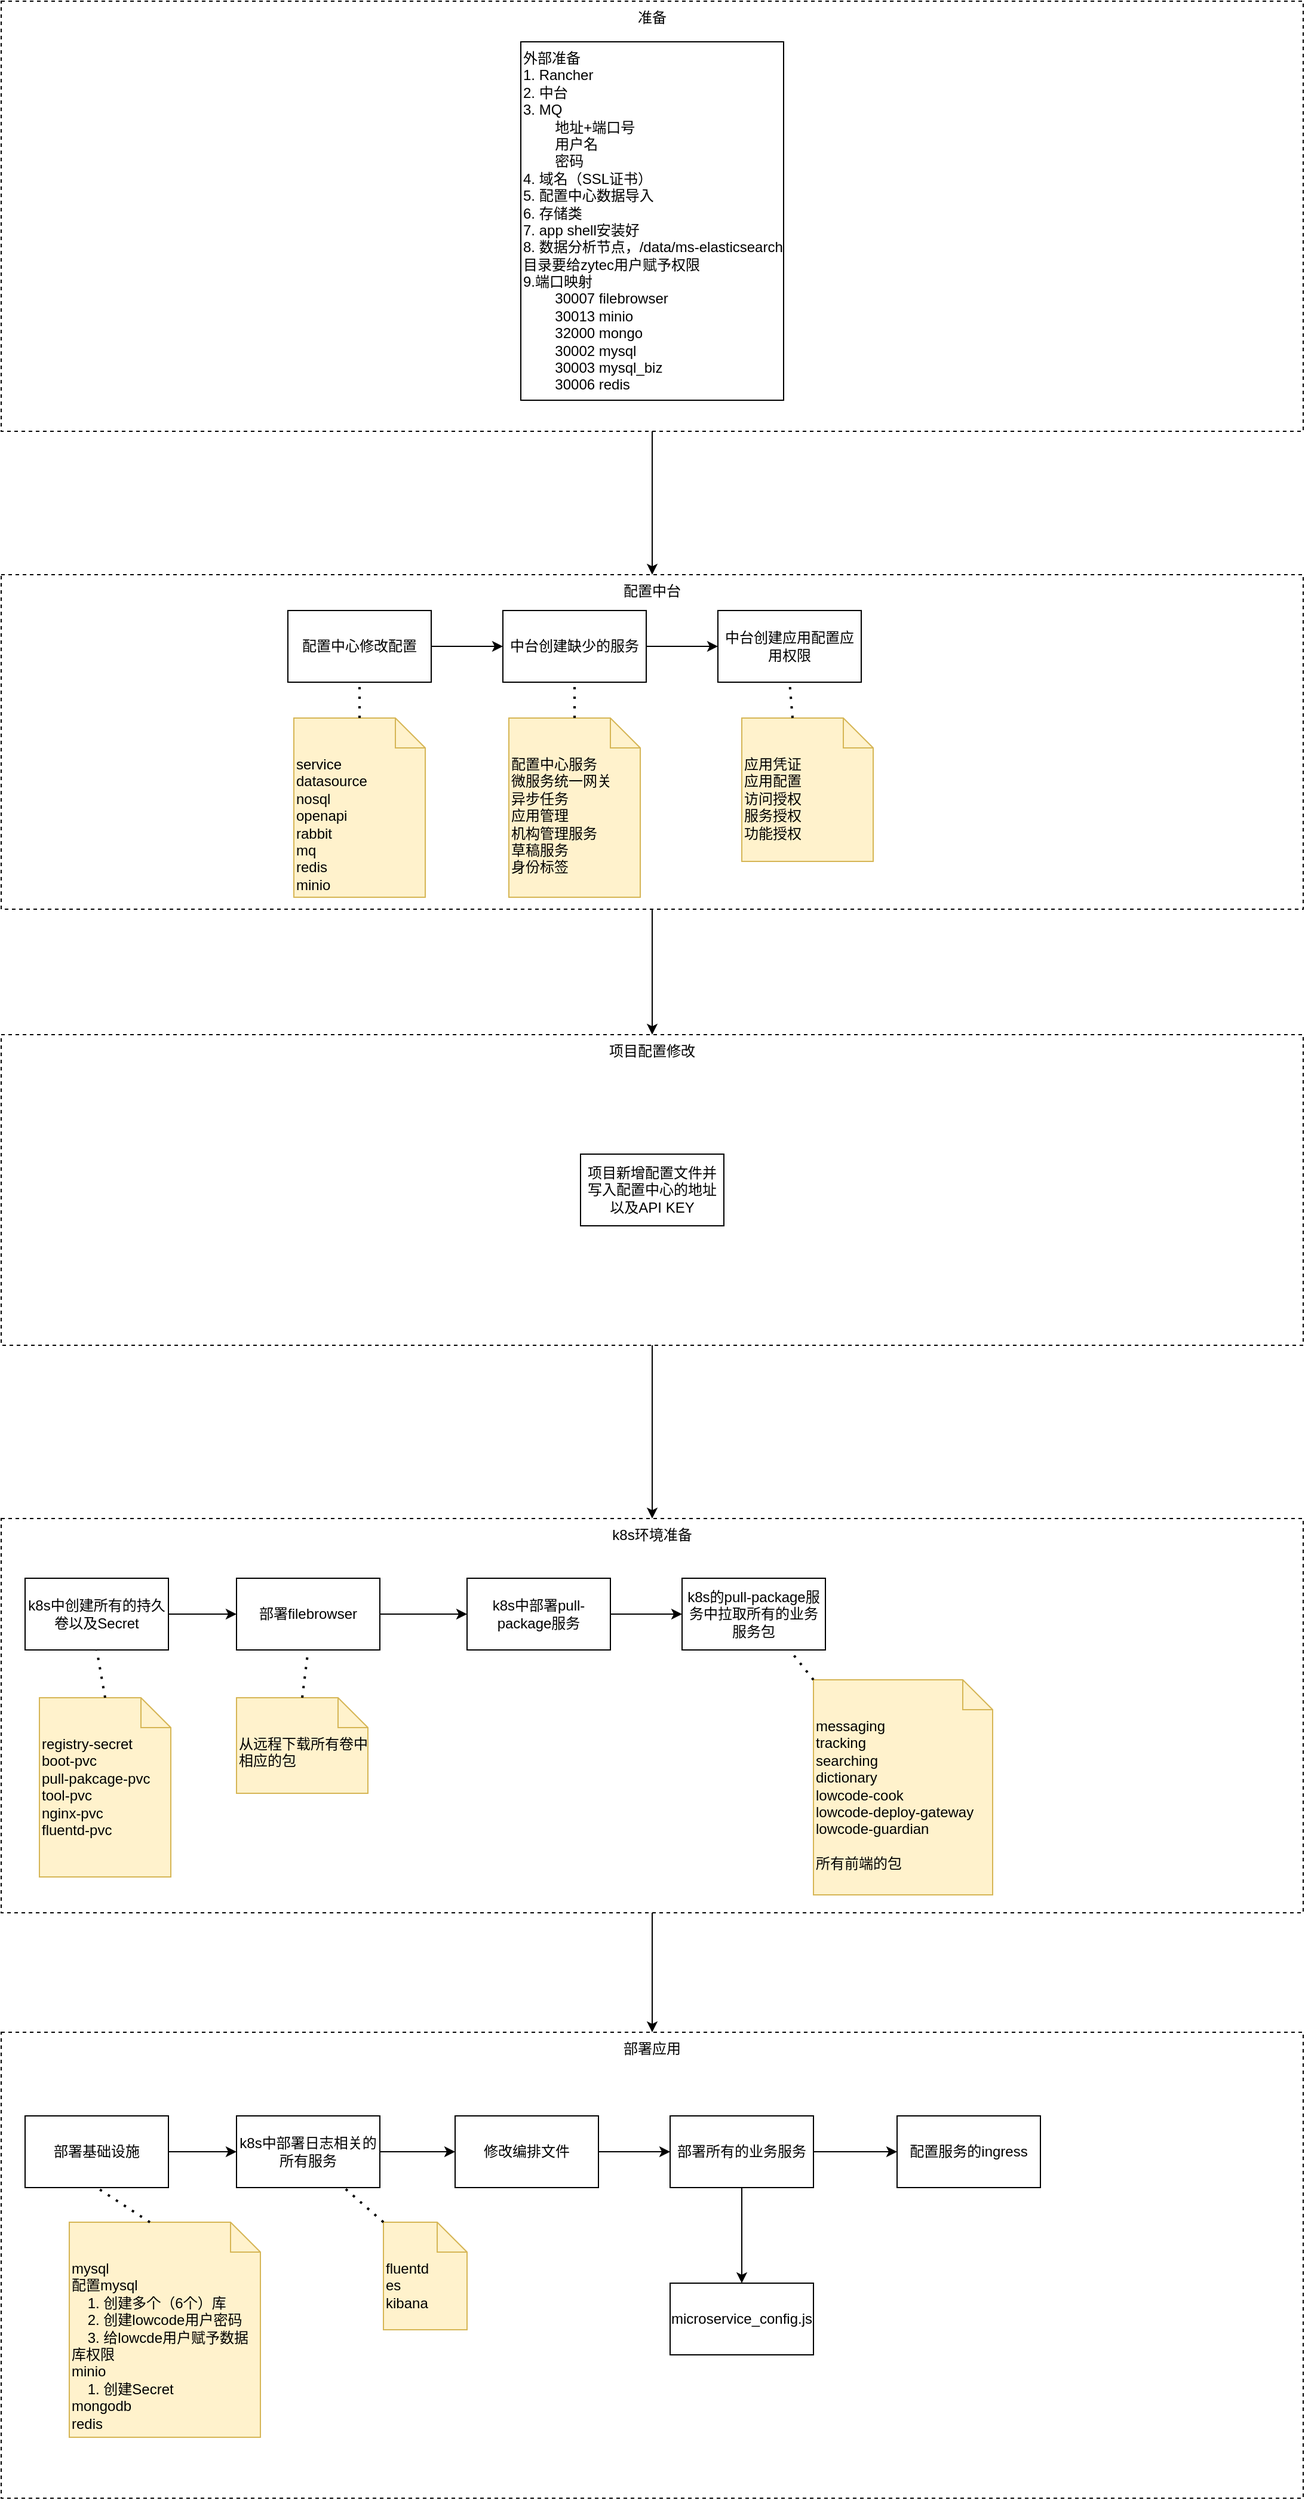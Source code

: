 <mxfile version="24.7.4">
  <diagram id="C5RBs43oDa-KdzZeNtuy" name="Page-1">
    <mxGraphModel dx="2494" dy="1930" grid="1" gridSize="10" guides="1" tooltips="1" connect="1" arrows="1" fold="1" page="1" pageScale="1" pageWidth="827" pageHeight="1169" math="0" shadow="0">
      <root>
        <mxCell id="WIyWlLk6GJQsqaUBKTNV-0" />
        <mxCell id="WIyWlLk6GJQsqaUBKTNV-1" parent="WIyWlLk6GJQsqaUBKTNV-0" />
        <mxCell id="bLoDom8n8q_n5jIfxJ7S-91" value="项目配置修改" style="rounded=0;whiteSpace=wrap;html=1;align=center;verticalAlign=top;fontFamily=Helvetica;fontSize=12;fontColor=default;fillColor=none;gradientColor=none;dashed=1;" parent="WIyWlLk6GJQsqaUBKTNV-1" vertex="1">
          <mxGeometry x="-470" y="325" width="1090" height="260" as="geometry" />
        </mxCell>
        <mxCell id="bLoDom8n8q_n5jIfxJ7S-105" value="" style="edgeStyle=none;rounded=0;orthogonalLoop=1;jettySize=auto;html=1;fontFamily=Helvetica;fontSize=12;fontColor=default;entryX=0.5;entryY=0;entryDx=0;entryDy=0;" parent="WIyWlLk6GJQsqaUBKTNV-1" source="bLoDom8n8q_n5jIfxJ7S-104" target="bLoDom8n8q_n5jIfxJ7S-90" edge="1">
          <mxGeometry relative="1" as="geometry" />
        </mxCell>
        <mxCell id="bLoDom8n8q_n5jIfxJ7S-104" value="准备" style="rounded=0;whiteSpace=wrap;html=1;align=center;verticalAlign=top;fontFamily=Helvetica;fontSize=12;fontColor=default;fillColor=none;gradientColor=none;dashed=1;" parent="WIyWlLk6GJQsqaUBKTNV-1" vertex="1">
          <mxGeometry x="-470" y="-540" width="1090" height="360" as="geometry" />
        </mxCell>
        <mxCell id="bLoDom8n8q_n5jIfxJ7S-93" value="部署应用" style="rounded=0;whiteSpace=wrap;html=1;align=center;verticalAlign=top;fontFamily=Helvetica;fontSize=12;fontColor=default;fillColor=none;gradientColor=none;dashed=1;" parent="WIyWlLk6GJQsqaUBKTNV-1" vertex="1">
          <mxGeometry x="-470" y="1160" width="1090" height="390" as="geometry" />
        </mxCell>
        <mxCell id="bLoDom8n8q_n5jIfxJ7S-108" style="edgeStyle=none;rounded=0;orthogonalLoop=1;jettySize=auto;html=1;exitX=0.5;exitY=1;exitDx=0;exitDy=0;fontFamily=Helvetica;fontSize=12;fontColor=default;" parent="WIyWlLk6GJQsqaUBKTNV-1" source="bLoDom8n8q_n5jIfxJ7S-92" target="bLoDom8n8q_n5jIfxJ7S-93" edge="1">
          <mxGeometry relative="1" as="geometry" />
        </mxCell>
        <mxCell id="bLoDom8n8q_n5jIfxJ7S-92" value="k8s环境准备" style="rounded=0;whiteSpace=wrap;html=1;align=center;verticalAlign=top;fontFamily=Helvetica;fontSize=12;fontColor=default;fillColor=none;gradientColor=none;dashed=1;" parent="WIyWlLk6GJQsqaUBKTNV-1" vertex="1">
          <mxGeometry x="-470" y="730" width="1090" height="330" as="geometry" />
        </mxCell>
        <mxCell id="bLoDom8n8q_n5jIfxJ7S-106" style="edgeStyle=none;rounded=0;orthogonalLoop=1;jettySize=auto;html=1;exitX=0.5;exitY=1;exitDx=0;exitDy=0;entryX=0.5;entryY=0;entryDx=0;entryDy=0;fontFamily=Helvetica;fontSize=12;fontColor=default;" parent="WIyWlLk6GJQsqaUBKTNV-1" source="bLoDom8n8q_n5jIfxJ7S-90" target="bLoDom8n8q_n5jIfxJ7S-91" edge="1">
          <mxGeometry relative="1" as="geometry" />
        </mxCell>
        <mxCell id="bLoDom8n8q_n5jIfxJ7S-90" value="配置中台" style="rounded=0;whiteSpace=wrap;html=1;align=center;verticalAlign=top;fontFamily=Helvetica;fontSize=12;fontColor=default;fillColor=none;gradientColor=none;dashed=1;" parent="WIyWlLk6GJQsqaUBKTNV-1" vertex="1">
          <mxGeometry x="-470" y="-60" width="1090" height="280" as="geometry" />
        </mxCell>
        <mxCell id="Xh9s7hepuEPgODtvEkjb-1" value="" style="edgeStyle=orthogonalEdgeStyle;rounded=0;orthogonalLoop=1;jettySize=auto;html=1;" parent="WIyWlLk6GJQsqaUBKTNV-1" source="bLoDom8n8q_n5jIfxJ7S-40" target="Xh9s7hepuEPgODtvEkjb-0" edge="1">
          <mxGeometry relative="1" as="geometry" />
        </mxCell>
        <mxCell id="bLoDom8n8q_n5jIfxJ7S-40" value="k8s中部署日志相关的所有服务" style="rounded=0;whiteSpace=wrap;html=1;" parent="WIyWlLk6GJQsqaUBKTNV-1" vertex="1">
          <mxGeometry x="-273" y="1230" width="120" height="60" as="geometry" />
        </mxCell>
        <mxCell id="bLoDom8n8q_n5jIfxJ7S-41" value="fluentd&lt;div&gt;es&lt;/div&gt;&lt;div&gt;kibana&lt;/div&gt;" style="shape=note2;boundedLbl=1;whiteSpace=wrap;html=1;size=25;verticalAlign=top;align=left;fillColor=#fff2cc;strokeColor=#d6b656;" parent="WIyWlLk6GJQsqaUBKTNV-1" vertex="1">
          <mxGeometry x="-150" y="1319" width="70" height="90" as="geometry" />
        </mxCell>
        <mxCell id="bLoDom8n8q_n5jIfxJ7S-42" value="" style="endArrow=none;dashed=1;html=1;dashPattern=1 3;strokeWidth=2;rounded=0;entryX=0.75;entryY=1;entryDx=0;entryDy=0;exitX=0;exitY=0;exitDx=0;exitDy=0;exitPerimeter=0;" parent="WIyWlLk6GJQsqaUBKTNV-1" source="bLoDom8n8q_n5jIfxJ7S-41" target="bLoDom8n8q_n5jIfxJ7S-40" edge="1">
          <mxGeometry width="50" height="50" relative="1" as="geometry">
            <mxPoint x="-43" y="1075" as="sourcePoint" />
            <mxPoint x="-143" y="995" as="targetPoint" />
          </mxGeometry>
        </mxCell>
        <mxCell id="bLoDom8n8q_n5jIfxJ7S-64" value="外部准备&lt;div&gt;1. Rancher&lt;/div&gt;&lt;div&gt;2. 中台&lt;/div&gt;&lt;div&gt;3. MQ&lt;/div&gt;&lt;div&gt;&lt;span style=&quot;white-space: pre;&quot;&gt;&#x9;&lt;/span&gt;地址+端口号&lt;br&gt;&lt;/div&gt;&lt;div&gt;&lt;span style=&quot;white-space: pre;&quot;&gt;&#x9;&lt;/span&gt;用户名&lt;br&gt;&lt;/div&gt;&lt;div&gt;&lt;span style=&quot;white-space: pre;&quot;&gt;&#x9;&lt;/span&gt;密码&lt;/div&gt;&lt;div&gt;4. 域名（SSL证书）&lt;/div&gt;&lt;div&gt;5. 配置中心数据导入&lt;/div&gt;&lt;div&gt;6. 存储类&lt;/div&gt;&lt;div data-sider-select-id=&quot;3804fd7e-b8ad-4e94-b46b-e27dd143f4b2&quot;&gt;7. app shell安装好&lt;/div&gt;&lt;div data-sider-select-id=&quot;08f825d4-d1de-4067-8cb7-2164a5672277&quot;&gt;8. 数据分析节点，/data/ms-elasticsearch目录要给zytec用户赋予权限&lt;/div&gt;&lt;div data-sider-select-id=&quot;08f825d4-d1de-4067-8cb7-2164a5672277&quot;&gt;9.端口映射&lt;/div&gt;&lt;div data-sider-select-id=&quot;08f825d4-d1de-4067-8cb7-2164a5672277&quot;&gt;&lt;span style=&quot;white-space: pre;&quot;&gt;&#x9;&lt;/span&gt;30007 filebrowser&lt;/div&gt;&lt;div data-sider-select-id=&quot;08f825d4-d1de-4067-8cb7-2164a5672277&quot;&gt;&lt;span style=&quot;white-space: pre;&quot;&gt;&#x9;&lt;/span&gt;30013 minio&lt;br&gt;&lt;/div&gt;&lt;div data-sider-select-id=&quot;08f825d4-d1de-4067-8cb7-2164a5672277&quot;&gt;&lt;span style=&quot;white-space: pre;&quot;&gt;&#x9;&lt;/span&gt;32000 mongo&lt;br&gt;&lt;/div&gt;&lt;div data-sider-select-id=&quot;08f825d4-d1de-4067-8cb7-2164a5672277&quot;&gt;&lt;span style=&quot;white-space: pre;&quot;&gt;&#x9;&lt;/span&gt;30002 mysql&lt;br&gt;&lt;/div&gt;&lt;div data-sider-select-id=&quot;08f825d4-d1de-4067-8cb7-2164a5672277&quot;&gt;&lt;span style=&quot;white-space: pre;&quot;&gt;&#x9;&lt;/span&gt;30003 mysql_biz&lt;br&gt;&lt;/div&gt;&lt;div data-sider-select-id=&quot;08f825d4-d1de-4067-8cb7-2164a5672277&quot;&gt;&lt;span style=&quot;white-space: pre;&quot;&gt;&#x9;&lt;/span&gt;30006 redis&lt;br&gt;&lt;/div&gt;" style="text;html=1;align=left;verticalAlign=top;whiteSpace=wrap;rounded=0;strokeColor=default;" parent="WIyWlLk6GJQsqaUBKTNV-1" vertex="1">
          <mxGeometry x="-35" y="-506" width="220" height="300" as="geometry" />
        </mxCell>
        <mxCell id="bLoDom8n8q_n5jIfxJ7S-95" value="" style="edgeStyle=none;rounded=0;orthogonalLoop=1;jettySize=auto;html=1;fontFamily=Helvetica;fontSize=12;fontColor=default;" parent="WIyWlLk6GJQsqaUBKTNV-1" source="bLoDom8n8q_n5jIfxJ7S-66" target="bLoDom8n8q_n5jIfxJ7S-68" edge="1">
          <mxGeometry relative="1" as="geometry" />
        </mxCell>
        <mxCell id="bLoDom8n8q_n5jIfxJ7S-66" value="配置中心修改配置" style="rounded=0;whiteSpace=wrap;html=1;" parent="WIyWlLk6GJQsqaUBKTNV-1" vertex="1">
          <mxGeometry x="-230" y="-30" width="120" height="60" as="geometry" />
        </mxCell>
        <mxCell id="bLoDom8n8q_n5jIfxJ7S-67" value="中台创建应用配置应用权限" style="rounded=0;whiteSpace=wrap;html=1;" parent="WIyWlLk6GJQsqaUBKTNV-1" vertex="1">
          <mxGeometry x="130" y="-30" width="120" height="60" as="geometry" />
        </mxCell>
        <mxCell id="bLoDom8n8q_n5jIfxJ7S-96" value="" style="edgeStyle=none;rounded=0;orthogonalLoop=1;jettySize=auto;html=1;fontFamily=Helvetica;fontSize=12;fontColor=default;" parent="WIyWlLk6GJQsqaUBKTNV-1" source="bLoDom8n8q_n5jIfxJ7S-68" target="bLoDom8n8q_n5jIfxJ7S-67" edge="1">
          <mxGeometry relative="1" as="geometry" />
        </mxCell>
        <mxCell id="bLoDom8n8q_n5jIfxJ7S-68" value="中台创建缺少的服务" style="rounded=0;whiteSpace=wrap;html=1;" parent="WIyWlLk6GJQsqaUBKTNV-1" vertex="1">
          <mxGeometry x="-50" y="-30" width="120" height="60" as="geometry" />
        </mxCell>
        <mxCell id="bLoDom8n8q_n5jIfxJ7S-70" value="项目新增配置文件并写入配置中心的地址以及API KEY" style="rounded=0;whiteSpace=wrap;html=1;" parent="WIyWlLk6GJQsqaUBKTNV-1" vertex="1">
          <mxGeometry x="15" y="425" width="120" height="60" as="geometry" />
        </mxCell>
        <mxCell id="Ls25J3W9IPNRQxTHLXcJ-0" value="" style="edgeStyle=orthogonalEdgeStyle;rounded=0;orthogonalLoop=1;jettySize=auto;html=1;" parent="WIyWlLk6GJQsqaUBKTNV-1" source="bLoDom8n8q_n5jIfxJ7S-71" target="kxMak26ckprh1PsMX2pA-3" edge="1">
          <mxGeometry relative="1" as="geometry" />
        </mxCell>
        <mxCell id="bLoDom8n8q_n5jIfxJ7S-71" value="k8s中创建所有的持久卷以及Secret" style="rounded=0;whiteSpace=wrap;html=1;" parent="WIyWlLk6GJQsqaUBKTNV-1" vertex="1">
          <mxGeometry x="-450" y="780" width="120" height="60" as="geometry" />
        </mxCell>
        <mxCell id="bLoDom8n8q_n5jIfxJ7S-100" value="" style="edgeStyle=none;rounded=0;orthogonalLoop=1;jettySize=auto;html=1;fontFamily=Helvetica;fontSize=12;fontColor=default;" parent="WIyWlLk6GJQsqaUBKTNV-1" source="bLoDom8n8q_n5jIfxJ7S-72" target="bLoDom8n8q_n5jIfxJ7S-40" edge="1">
          <mxGeometry relative="1" as="geometry" />
        </mxCell>
        <mxCell id="bLoDom8n8q_n5jIfxJ7S-72" value="部署基础设施" style="rounded=0;whiteSpace=wrap;html=1;" parent="WIyWlLk6GJQsqaUBKTNV-1" vertex="1">
          <mxGeometry x="-450" y="1230" width="120" height="60" as="geometry" />
        </mxCell>
        <mxCell id="bLoDom8n8q_n5jIfxJ7S-73" value="mysql&lt;div&gt;&lt;div&gt;&lt;span style=&quot;text-align: center;&quot;&gt;配置mysql&lt;/span&gt;&lt;br&gt;&lt;/div&gt;&lt;div&gt;&lt;span style=&quot;text-align: center;&quot;&gt;&amp;nbsp; &amp;nbsp;&amp;nbsp;&lt;/span&gt;&lt;span style=&quot;background-color: initial;&quot;&gt;1. 创建多个（6个）库&lt;/span&gt;&lt;/div&gt;&lt;div&gt;&amp;nbsp; &amp;nbsp; 2. 创建lowcode用户密码&lt;/div&gt;&lt;div&gt;&amp;nbsp; &amp;nbsp; 3. 给lowcde用户赋予数据库权限&lt;/div&gt;&lt;div&gt;minio&lt;/div&gt;&lt;div&gt;&amp;nbsp; &amp;nbsp; 1. 创建Secret&lt;/div&gt;&lt;div&gt;mongodb&lt;/div&gt;&lt;div&gt;redis&lt;/div&gt;&lt;div&gt;&lt;br&gt;&lt;/div&gt;&lt;/div&gt;" style="shape=note2;boundedLbl=1;whiteSpace=wrap;html=1;size=25;verticalAlign=top;align=left;fillColor=#fff2cc;strokeColor=#d6b656;" parent="WIyWlLk6GJQsqaUBKTNV-1" vertex="1">
          <mxGeometry x="-413" y="1319" width="160" height="180" as="geometry" />
        </mxCell>
        <mxCell id="bLoDom8n8q_n5jIfxJ7S-74" value="" style="endArrow=none;dashed=1;html=1;dashPattern=1 3;strokeWidth=2;rounded=0;entryX=0.5;entryY=1;entryDx=0;entryDy=0;exitX=0;exitY=0;exitDx=67.5;exitDy=0;exitPerimeter=0;" parent="WIyWlLk6GJQsqaUBKTNV-1" source="bLoDom8n8q_n5jIfxJ7S-73" target="bLoDom8n8q_n5jIfxJ7S-72" edge="1">
          <mxGeometry width="50" height="50" relative="1" as="geometry">
            <mxPoint x="-183" y="1320" as="sourcePoint" />
            <mxPoint x="-233" y="1280" as="targetPoint" />
          </mxGeometry>
        </mxCell>
        <mxCell id="bLoDom8n8q_n5jIfxJ7S-99" value="" style="edgeStyle=none;rounded=0;orthogonalLoop=1;jettySize=auto;html=1;fontFamily=Helvetica;fontSize=12;fontColor=default;" parent="WIyWlLk6GJQsqaUBKTNV-1" source="bLoDom8n8q_n5jIfxJ7S-77" target="bLoDom8n8q_n5jIfxJ7S-80" edge="1">
          <mxGeometry relative="1" as="geometry" />
        </mxCell>
        <mxCell id="bLoDom8n8q_n5jIfxJ7S-77" value="k8s中部署pull-package服务" style="rounded=0;whiteSpace=wrap;html=1;" parent="WIyWlLk6GJQsqaUBKTNV-1" vertex="1">
          <mxGeometry x="-80" y="780" width="120" height="60" as="geometry" />
        </mxCell>
        <mxCell id="bLoDom8n8q_n5jIfxJ7S-80" value="k8s的pull-package服务中拉取所有的业务服务包" style="rounded=0;whiteSpace=wrap;html=1;" parent="WIyWlLk6GJQsqaUBKTNV-1" vertex="1">
          <mxGeometry x="100" y="780" width="120" height="60" as="geometry" />
        </mxCell>
        <mxCell id="bLoDom8n8q_n5jIfxJ7S-83" value="&lt;div data-sider-select-id=&quot;583c161d-79b5-42da-bc4f-167546ff7348&quot;&gt;应用凭证&lt;/div&gt;应用配置&lt;div&gt;访问授权&lt;/div&gt;&lt;div&gt;服务授权&lt;/div&gt;&lt;div&gt;功能授权&lt;/div&gt;" style="shape=note2;boundedLbl=1;whiteSpace=wrap;html=1;size=25;verticalAlign=top;align=left;fillColor=#fff2cc;strokeColor=#d6b656;" parent="WIyWlLk6GJQsqaUBKTNV-1" vertex="1">
          <mxGeometry x="150" y="60" width="110" height="120" as="geometry" />
        </mxCell>
        <mxCell id="bLoDom8n8q_n5jIfxJ7S-84" value="" style="endArrow=none;dashed=1;html=1;dashPattern=1 3;strokeWidth=2;rounded=0;entryX=0.5;entryY=1;entryDx=0;entryDy=0;exitX=0;exitY=0;exitDx=42.5;exitDy=0;exitPerimeter=0;" parent="WIyWlLk6GJQsqaUBKTNV-1" source="bLoDom8n8q_n5jIfxJ7S-83" target="bLoDom8n8q_n5jIfxJ7S-67" edge="1">
          <mxGeometry width="50" height="50" relative="1" as="geometry">
            <mxPoint x="-137" y="340" as="sourcePoint" />
            <mxPoint x="-160" y="300" as="targetPoint" />
          </mxGeometry>
        </mxCell>
        <mxCell id="bLoDom8n8q_n5jIfxJ7S-88" value="messaging&lt;div&gt;tracking&lt;/div&gt;&lt;div&gt;searching&lt;/div&gt;&lt;div&gt;dictionary&lt;/div&gt;&lt;div&gt;lowcode-cook&lt;/div&gt;&lt;div&gt;lowcode-deploy-gateway&lt;/div&gt;&lt;div&gt;lowcode-guardian&lt;/div&gt;&lt;div&gt;&lt;br&gt;&lt;/div&gt;&lt;div&gt;所有前端的包&lt;/div&gt;" style="shape=note2;boundedLbl=1;whiteSpace=wrap;html=1;size=25;verticalAlign=top;align=left;fillColor=#fff2cc;strokeColor=#d6b656;" parent="WIyWlLk6GJQsqaUBKTNV-1" vertex="1">
          <mxGeometry x="210" y="865" width="150" height="180" as="geometry" />
        </mxCell>
        <mxCell id="bLoDom8n8q_n5jIfxJ7S-89" value="" style="endArrow=none;dashed=1;html=1;dashPattern=1 3;strokeWidth=2;rounded=0;entryX=0.75;entryY=1;entryDx=0;entryDy=0;exitX=0;exitY=0;exitDx=0;exitDy=0;exitPerimeter=0;" parent="WIyWlLk6GJQsqaUBKTNV-1" source="bLoDom8n8q_n5jIfxJ7S-88" target="bLoDom8n8q_n5jIfxJ7S-80" edge="1">
          <mxGeometry width="50" height="50" relative="1" as="geometry">
            <mxPoint x="-167" y="890" as="sourcePoint" />
            <mxPoint x="-190" y="850" as="targetPoint" />
          </mxGeometry>
        </mxCell>
        <mxCell id="bLoDom8n8q_n5jIfxJ7S-107" style="edgeStyle=none;rounded=0;orthogonalLoop=1;jettySize=auto;html=1;exitX=0.5;exitY=1;exitDx=0;exitDy=0;entryX=0.5;entryY=0;entryDx=0;entryDy=0;fontFamily=Helvetica;fontSize=12;fontColor=default;" parent="WIyWlLk6GJQsqaUBKTNV-1" source="bLoDom8n8q_n5jIfxJ7S-91" target="bLoDom8n8q_n5jIfxJ7S-92" edge="1">
          <mxGeometry relative="1" as="geometry" />
        </mxCell>
        <mxCell id="kxMak26ckprh1PsMX2pA-0" value="service&lt;div&gt;datasource&lt;br&gt;&lt;div&gt;nosql&lt;/div&gt;&lt;div&gt;openapi&lt;/div&gt;&lt;div&gt;rabbit&lt;/div&gt;&lt;div&gt;mq&lt;/div&gt;&lt;div&gt;redis&lt;/div&gt;&lt;/div&gt;&lt;div&gt;minio&lt;/div&gt;" style="shape=note2;boundedLbl=1;whiteSpace=wrap;html=1;size=25;verticalAlign=top;align=left;fillColor=#fff2cc;strokeColor=#d6b656;" parent="WIyWlLk6GJQsqaUBKTNV-1" vertex="1">
          <mxGeometry x="-225" y="60" width="110" height="150" as="geometry" />
        </mxCell>
        <mxCell id="kxMak26ckprh1PsMX2pA-1" value="&lt;div data-sider-select-id=&quot;fc6db637-6039-4288-ac06-9142e8a226ce&quot;&gt;配置中心服务&lt;/div&gt;微服务统一网关&lt;div&gt;异步任务&lt;/div&gt;&lt;div data-sider-select-id=&quot;96672959-7900-45d7-9b96-6296e8f2cf8e&quot;&gt;应用管理&lt;/div&gt;&lt;div data-sider-select-id=&quot;a86db7cb-f3ab-49d9-87f5-85e2f91b5586&quot;&gt;机构管理服务&lt;/div&gt;&lt;div data-sider-select-id=&quot;59089e71-1f18-4ccd-a7cc-cfcd65c23086&quot;&gt;草稿服务&lt;/div&gt;&lt;div data-sider-select-id=&quot;59089e71-1f18-4ccd-a7cc-cfcd65c23086&quot;&gt;身份标签&lt;/div&gt;" style="shape=note2;boundedLbl=1;whiteSpace=wrap;html=1;size=25;verticalAlign=top;align=left;fillColor=#fff2cc;strokeColor=#d6b656;" parent="WIyWlLk6GJQsqaUBKTNV-1" vertex="1">
          <mxGeometry x="-45" y="60" width="110" height="150" as="geometry" />
        </mxCell>
        <mxCell id="kxMak26ckprh1PsMX2pA-2" value="registry-secret&lt;div&gt;boot-pvc&lt;/div&gt;&lt;div&gt;pull-pakcage-pvc&lt;/div&gt;&lt;div&gt;tool-pvc&lt;/div&gt;&lt;div&gt;nginx-pvc&lt;/div&gt;&lt;div&gt;fluentd-pvc&lt;/div&gt;&lt;div&gt;&lt;br&gt;&lt;/div&gt;" style="shape=note2;boundedLbl=1;whiteSpace=wrap;html=1;size=25;verticalAlign=top;align=left;fillColor=#fff2cc;strokeColor=#d6b656;" parent="WIyWlLk6GJQsqaUBKTNV-1" vertex="1">
          <mxGeometry x="-438" y="880" width="110" height="150" as="geometry" />
        </mxCell>
        <mxCell id="Ls25J3W9IPNRQxTHLXcJ-7" value="" style="edgeStyle=orthogonalEdgeStyle;rounded=0;orthogonalLoop=1;jettySize=auto;html=1;" parent="WIyWlLk6GJQsqaUBKTNV-1" source="kxMak26ckprh1PsMX2pA-3" target="bLoDom8n8q_n5jIfxJ7S-77" edge="1">
          <mxGeometry relative="1" as="geometry" />
        </mxCell>
        <mxCell id="kxMak26ckprh1PsMX2pA-3" value="部署filebrowser" style="rounded=0;whiteSpace=wrap;html=1;" parent="WIyWlLk6GJQsqaUBKTNV-1" vertex="1">
          <mxGeometry x="-273" y="780" width="120" height="60" as="geometry" />
        </mxCell>
        <mxCell id="Ls25J3W9IPNRQxTHLXcJ-2" value="从远程下载所有卷中相应的包" style="shape=note2;boundedLbl=1;whiteSpace=wrap;html=1;size=25;verticalAlign=top;align=left;fillColor=#fff2cc;strokeColor=#d6b656;" parent="WIyWlLk6GJQsqaUBKTNV-1" vertex="1">
          <mxGeometry x="-273" y="880" width="110" height="80" as="geometry" />
        </mxCell>
        <mxCell id="Ls25J3W9IPNRQxTHLXcJ-3" value="" style="endArrow=none;dashed=1;html=1;dashPattern=1 3;strokeWidth=2;rounded=0;entryX=0.5;entryY=1;entryDx=0;entryDy=0;exitX=0.5;exitY=0;exitDx=0;exitDy=0;exitPerimeter=0;" parent="WIyWlLk6GJQsqaUBKTNV-1" source="kxMak26ckprh1PsMX2pA-2" target="bLoDom8n8q_n5jIfxJ7S-71" edge="1">
          <mxGeometry width="50" height="50" relative="1" as="geometry">
            <mxPoint x="3" y="890" as="sourcePoint" />
            <mxPoint x="-20" y="850" as="targetPoint" />
          </mxGeometry>
        </mxCell>
        <mxCell id="Ls25J3W9IPNRQxTHLXcJ-4" value="" style="endArrow=none;dashed=1;html=1;dashPattern=1 3;strokeWidth=2;rounded=0;entryX=0.5;entryY=1;entryDx=0;entryDy=0;exitX=0.5;exitY=0;exitDx=0;exitDy=0;exitPerimeter=0;" parent="WIyWlLk6GJQsqaUBKTNV-1" source="Ls25J3W9IPNRQxTHLXcJ-2" target="kxMak26ckprh1PsMX2pA-3" edge="1">
          <mxGeometry width="50" height="50" relative="1" as="geometry">
            <mxPoint x="-380" y="890" as="sourcePoint" />
            <mxPoint x="-380" y="850" as="targetPoint" />
          </mxGeometry>
        </mxCell>
        <mxCell id="Ls25J3W9IPNRQxTHLXcJ-5" value="" style="endArrow=none;dashed=1;html=1;dashPattern=1 3;strokeWidth=2;rounded=0;entryX=0.5;entryY=1;entryDx=0;entryDy=0;exitX=0.5;exitY=0;exitDx=0;exitDy=0;exitPerimeter=0;" parent="WIyWlLk6GJQsqaUBKTNV-1" source="kxMak26ckprh1PsMX2pA-1" target="bLoDom8n8q_n5jIfxJ7S-68" edge="1">
          <mxGeometry width="50" height="50" relative="1" as="geometry">
            <mxPoint x="213" y="80" as="sourcePoint" />
            <mxPoint x="200" y="40" as="targetPoint" />
          </mxGeometry>
        </mxCell>
        <mxCell id="Ls25J3W9IPNRQxTHLXcJ-6" value="" style="endArrow=none;dashed=1;html=1;dashPattern=1 3;strokeWidth=2;rounded=0;entryX=0.5;entryY=1;entryDx=0;entryDy=0;exitX=0.5;exitY=0;exitDx=0;exitDy=0;exitPerimeter=0;" parent="WIyWlLk6GJQsqaUBKTNV-1" source="kxMak26ckprh1PsMX2pA-0" target="bLoDom8n8q_n5jIfxJ7S-66" edge="1">
          <mxGeometry width="50" height="50" relative="1" as="geometry">
            <mxPoint x="20" y="70" as="sourcePoint" />
            <mxPoint x="20" y="40" as="targetPoint" />
          </mxGeometry>
        </mxCell>
        <mxCell id="Xh9s7hepuEPgODtvEkjb-5" value="" style="edgeStyle=orthogonalEdgeStyle;rounded=0;orthogonalLoop=1;jettySize=auto;html=1;" parent="WIyWlLk6GJQsqaUBKTNV-1" source="Xh9s7hepuEPgODtvEkjb-0" target="Xh9s7hepuEPgODtvEkjb-3" edge="1">
          <mxGeometry relative="1" as="geometry" />
        </mxCell>
        <mxCell id="Xh9s7hepuEPgODtvEkjb-0" value="修改编排文件" style="rounded=0;whiteSpace=wrap;html=1;" parent="WIyWlLk6GJQsqaUBKTNV-1" vertex="1">
          <mxGeometry x="-90" y="1230" width="120" height="60" as="geometry" />
        </mxCell>
        <mxCell id="Xh9s7hepuEPgODtvEkjb-2" value="" style="edgeStyle=none;rounded=0;orthogonalLoop=1;jettySize=auto;html=1;fontFamily=Helvetica;fontSize=12;fontColor=default;" parent="WIyWlLk6GJQsqaUBKTNV-1" source="Xh9s7hepuEPgODtvEkjb-3" target="Xh9s7hepuEPgODtvEkjb-4" edge="1">
          <mxGeometry relative="1" as="geometry" />
        </mxCell>
        <mxCell id="qV-5AYqjnD3opvHm3C6F-2" value="" style="edgeStyle=orthogonalEdgeStyle;rounded=0;orthogonalLoop=1;jettySize=auto;html=1;" edge="1" parent="WIyWlLk6GJQsqaUBKTNV-1" source="Xh9s7hepuEPgODtvEkjb-3" target="qV-5AYqjnD3opvHm3C6F-1">
          <mxGeometry relative="1" as="geometry" />
        </mxCell>
        <mxCell id="Xh9s7hepuEPgODtvEkjb-3" value="部署所有的业务服务" style="rounded=0;whiteSpace=wrap;html=1;" parent="WIyWlLk6GJQsqaUBKTNV-1" vertex="1">
          <mxGeometry x="90" y="1230" width="120" height="60" as="geometry" />
        </mxCell>
        <mxCell id="Xh9s7hepuEPgODtvEkjb-4" value="配置服务的ingress" style="rounded=0;whiteSpace=wrap;html=1;" parent="WIyWlLk6GJQsqaUBKTNV-1" vertex="1">
          <mxGeometry x="280" y="1230" width="120" height="60" as="geometry" />
        </mxCell>
        <mxCell id="qV-5AYqjnD3opvHm3C6F-1" value="microservice_config.js" style="rounded=0;whiteSpace=wrap;html=1;" vertex="1" parent="WIyWlLk6GJQsqaUBKTNV-1">
          <mxGeometry x="90" y="1370" width="120" height="60" as="geometry" />
        </mxCell>
      </root>
    </mxGraphModel>
  </diagram>
</mxfile>
